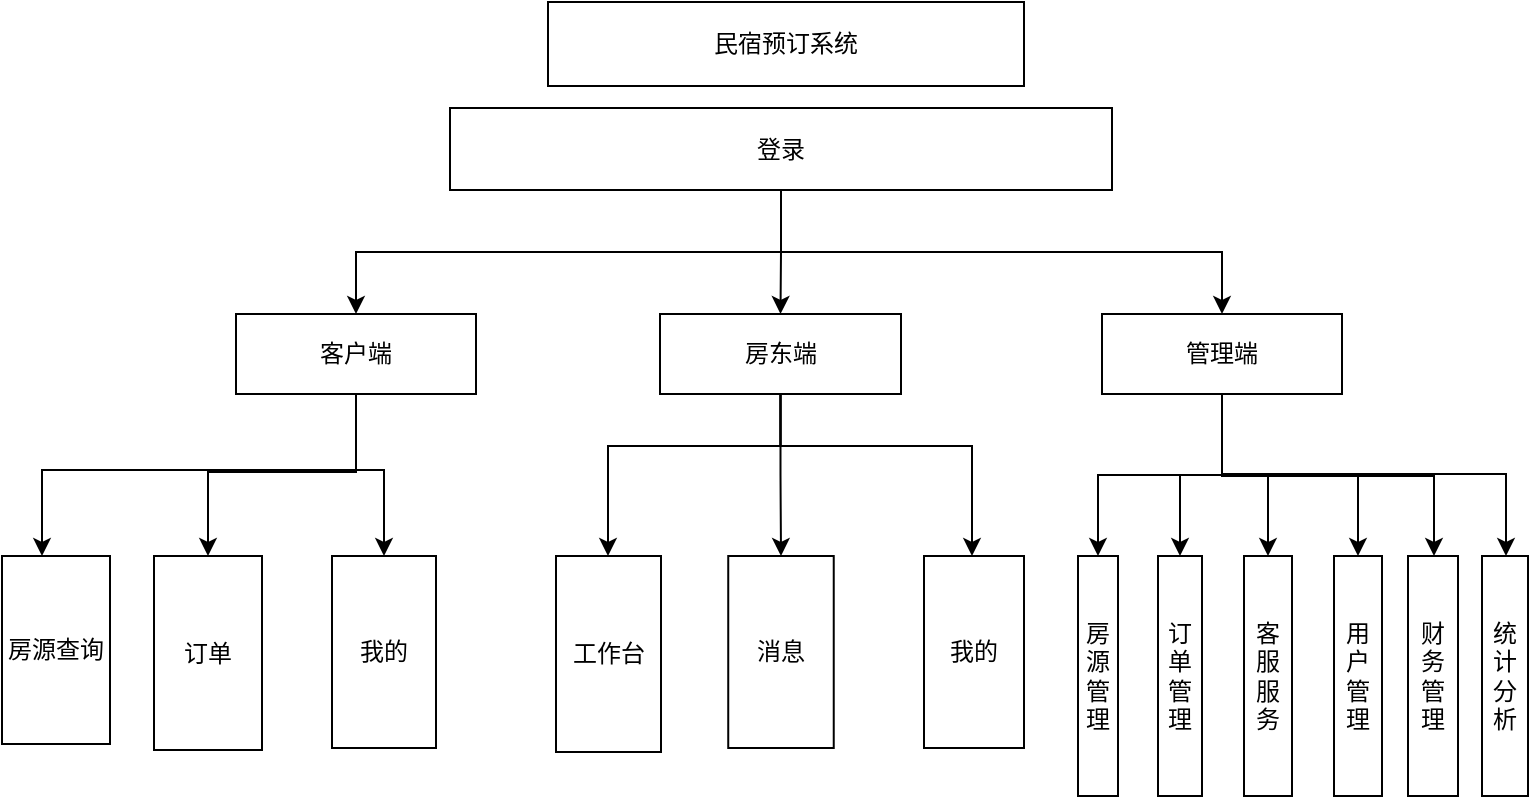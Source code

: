<mxfile version="26.2.14" pages="2">
  <diagram name="第 1 页" id="EE1FdvPi0SUPEJO_9L75">
    <mxGraphModel dx="1034" dy="578" grid="0" gridSize="10" guides="1" tooltips="1" connect="1" arrows="1" fold="1" page="1" pageScale="1" pageWidth="827" pageHeight="1169" background="#ffffff" math="0" shadow="0">
      <root>
        <mxCell id="0" />
        <mxCell id="1" parent="0" />
        <mxCell id="kZzPBTxeL-IcbpN5rvKB-13" style="edgeStyle=orthogonalEdgeStyle;rounded=0;orthogonalLoop=1;jettySize=auto;html=1;" edge="1" parent="1" source="kZzPBTxeL-IcbpN5rvKB-9" target="kZzPBTxeL-IcbpN5rvKB-11">
          <mxGeometry relative="1" as="geometry" />
        </mxCell>
        <mxCell id="kZzPBTxeL-IcbpN5rvKB-14" style="edgeStyle=orthogonalEdgeStyle;rounded=0;orthogonalLoop=1;jettySize=auto;html=1;" edge="1" parent="1" source="kZzPBTxeL-IcbpN5rvKB-9" target="kZzPBTxeL-IcbpN5rvKB-10">
          <mxGeometry relative="1" as="geometry" />
        </mxCell>
        <mxCell id="kZzPBTxeL-IcbpN5rvKB-15" style="edgeStyle=orthogonalEdgeStyle;rounded=0;orthogonalLoop=1;jettySize=auto;html=1;" edge="1" parent="1" source="kZzPBTxeL-IcbpN5rvKB-9" target="kZzPBTxeL-IcbpN5rvKB-12">
          <mxGeometry relative="1" as="geometry" />
        </mxCell>
        <mxCell id="kZzPBTxeL-IcbpN5rvKB-9" value="登录" style="rounded=0;whiteSpace=wrap;html=1;fillColor=none;" vertex="1" parent="1">
          <mxGeometry x="257" y="57" width="331" height="41" as="geometry" />
        </mxCell>
        <mxCell id="kZzPBTxeL-IcbpN5rvKB-23" style="edgeStyle=orthogonalEdgeStyle;rounded=0;orthogonalLoop=1;jettySize=auto;html=1;" edge="1" parent="1" source="kZzPBTxeL-IcbpN5rvKB-10" target="kZzPBTxeL-IcbpN5rvKB-16">
          <mxGeometry relative="1" as="geometry">
            <Array as="points">
              <mxPoint x="210" y="238" />
              <mxPoint x="53" y="238" />
            </Array>
          </mxGeometry>
        </mxCell>
        <mxCell id="kZzPBTxeL-IcbpN5rvKB-29" style="edgeStyle=orthogonalEdgeStyle;rounded=0;orthogonalLoop=1;jettySize=auto;html=1;" edge="1" parent="1" source="kZzPBTxeL-IcbpN5rvKB-10" target="kZzPBTxeL-IcbpN5rvKB-19">
          <mxGeometry relative="1" as="geometry">
            <Array as="points">
              <mxPoint x="210" y="239" />
              <mxPoint x="136" y="239" />
            </Array>
          </mxGeometry>
        </mxCell>
        <mxCell id="kZzPBTxeL-IcbpN5rvKB-30" style="edgeStyle=orthogonalEdgeStyle;rounded=0;orthogonalLoop=1;jettySize=auto;html=1;entryX=0;entryY=0.5;entryDx=0;entryDy=0;" edge="1" parent="1" source="kZzPBTxeL-IcbpN5rvKB-10" target="kZzPBTxeL-IcbpN5rvKB-18">
          <mxGeometry relative="1" as="geometry">
            <Array as="points">
              <mxPoint x="210" y="238" />
              <mxPoint x="224" y="238" />
              <mxPoint x="224" y="279" />
            </Array>
          </mxGeometry>
        </mxCell>
        <mxCell id="kZzPBTxeL-IcbpN5rvKB-10" value="客户端" style="rounded=0;whiteSpace=wrap;html=1;" vertex="1" parent="1">
          <mxGeometry x="150" y="160" width="120" height="40" as="geometry" />
        </mxCell>
        <mxCell id="kZzPBTxeL-IcbpN5rvKB-31" style="edgeStyle=orthogonalEdgeStyle;rounded=0;orthogonalLoop=1;jettySize=auto;html=1;" edge="1" parent="1" source="kZzPBTxeL-IcbpN5rvKB-11" target="kZzPBTxeL-IcbpN5rvKB-20">
          <mxGeometry relative="1" as="geometry">
            <Array as="points">
              <mxPoint x="423" y="226" />
              <mxPoint x="336" y="226" />
            </Array>
          </mxGeometry>
        </mxCell>
        <mxCell id="kZzPBTxeL-IcbpN5rvKB-33" style="edgeStyle=orthogonalEdgeStyle;rounded=0;orthogonalLoop=1;jettySize=auto;html=1;" edge="1" parent="1" source="kZzPBTxeL-IcbpN5rvKB-11" target="kZzPBTxeL-IcbpN5rvKB-22">
          <mxGeometry relative="1" as="geometry" />
        </mxCell>
        <mxCell id="kZzPBTxeL-IcbpN5rvKB-34" style="edgeStyle=orthogonalEdgeStyle;rounded=0;orthogonalLoop=1;jettySize=auto;html=1;" edge="1" parent="1" source="kZzPBTxeL-IcbpN5rvKB-11" target="kZzPBTxeL-IcbpN5rvKB-21">
          <mxGeometry relative="1" as="geometry">
            <Array as="points">
              <mxPoint x="423" y="226" />
              <mxPoint x="518" y="226" />
            </Array>
          </mxGeometry>
        </mxCell>
        <mxCell id="kZzPBTxeL-IcbpN5rvKB-11" value="房东端" style="rounded=0;whiteSpace=wrap;html=1;" vertex="1" parent="1">
          <mxGeometry x="362" y="160" width="120.5" height="40" as="geometry" />
        </mxCell>
        <mxCell id="kZzPBTxeL-IcbpN5rvKB-44" style="edgeStyle=orthogonalEdgeStyle;rounded=0;orthogonalLoop=1;jettySize=auto;html=1;" edge="1" parent="1" source="kZzPBTxeL-IcbpN5rvKB-12" target="kZzPBTxeL-IcbpN5rvKB-37">
          <mxGeometry relative="1" as="geometry" />
        </mxCell>
        <mxCell id="kZzPBTxeL-IcbpN5rvKB-45" style="edgeStyle=orthogonalEdgeStyle;rounded=0;orthogonalLoop=1;jettySize=auto;html=1;" edge="1" parent="1" source="kZzPBTxeL-IcbpN5rvKB-12" target="kZzPBTxeL-IcbpN5rvKB-28">
          <mxGeometry relative="1" as="geometry" />
        </mxCell>
        <mxCell id="kZzPBTxeL-IcbpN5rvKB-46" style="edgeStyle=orthogonalEdgeStyle;rounded=0;orthogonalLoop=1;jettySize=auto;html=1;" edge="1" parent="1" source="kZzPBTxeL-IcbpN5rvKB-12" target="kZzPBTxeL-IcbpN5rvKB-38">
          <mxGeometry relative="1" as="geometry" />
        </mxCell>
        <mxCell id="kZzPBTxeL-IcbpN5rvKB-47" style="edgeStyle=orthogonalEdgeStyle;rounded=0;orthogonalLoop=1;jettySize=auto;html=1;" edge="1" parent="1" source="kZzPBTxeL-IcbpN5rvKB-12" target="kZzPBTxeL-IcbpN5rvKB-36">
          <mxGeometry relative="1" as="geometry" />
        </mxCell>
        <mxCell id="kZzPBTxeL-IcbpN5rvKB-48" style="edgeStyle=orthogonalEdgeStyle;rounded=0;orthogonalLoop=1;jettySize=auto;html=1;" edge="1" parent="1" source="kZzPBTxeL-IcbpN5rvKB-12" target="kZzPBTxeL-IcbpN5rvKB-35">
          <mxGeometry relative="1" as="geometry">
            <Array as="points">
              <mxPoint x="643" y="241" />
              <mxPoint x="749" y="241" />
            </Array>
          </mxGeometry>
        </mxCell>
        <mxCell id="kZzPBTxeL-IcbpN5rvKB-49" style="edgeStyle=orthogonalEdgeStyle;rounded=0;orthogonalLoop=1;jettySize=auto;html=1;" edge="1" parent="1" source="kZzPBTxeL-IcbpN5rvKB-12" target="kZzPBTxeL-IcbpN5rvKB-42">
          <mxGeometry relative="1" as="geometry">
            <Array as="points">
              <mxPoint x="643" y="240" />
              <mxPoint x="785" y="240" />
            </Array>
          </mxGeometry>
        </mxCell>
        <mxCell id="kZzPBTxeL-IcbpN5rvKB-12" value="管理端" style="rounded=0;whiteSpace=wrap;html=1;" vertex="1" parent="1">
          <mxGeometry x="583" y="160" width="120" height="40" as="geometry" />
        </mxCell>
        <mxCell id="kZzPBTxeL-IcbpN5rvKB-16" value="房源查询" style="rounded=0;whiteSpace=wrap;html=1;direction=south;" vertex="1" parent="1">
          <mxGeometry x="33" y="281" width="54" height="94" as="geometry" />
        </mxCell>
        <mxCell id="kZzPBTxeL-IcbpN5rvKB-18" value="我的" style="rounded=0;whiteSpace=wrap;html=1;direction=south;" vertex="1" parent="1">
          <mxGeometry x="198" y="281" width="52" height="96" as="geometry" />
        </mxCell>
        <mxCell id="kZzPBTxeL-IcbpN5rvKB-19" value="订单" style="rounded=0;whiteSpace=wrap;html=1;direction=south;" vertex="1" parent="1">
          <mxGeometry x="109" y="281" width="54" height="97" as="geometry" />
        </mxCell>
        <mxCell id="kZzPBTxeL-IcbpN5rvKB-20" value="工作台" style="rounded=0;whiteSpace=wrap;html=1;direction=south;" vertex="1" parent="1">
          <mxGeometry x="310" y="281" width="52.5" height="98" as="geometry" />
        </mxCell>
        <mxCell id="kZzPBTxeL-IcbpN5rvKB-21" value="我的" style="rounded=0;whiteSpace=wrap;html=1;direction=south;" vertex="1" parent="1">
          <mxGeometry x="494" y="281" width="50" height="96" as="geometry" />
        </mxCell>
        <mxCell id="kZzPBTxeL-IcbpN5rvKB-22" value="消息" style="rounded=0;whiteSpace=wrap;html=1;direction=south;" vertex="1" parent="1">
          <mxGeometry x="396.12" y="281" width="52.75" height="96" as="geometry" />
        </mxCell>
        <mxCell id="kZzPBTxeL-IcbpN5rvKB-27" value="民宿预订系统" style="rounded=0;whiteSpace=wrap;html=1;" vertex="1" parent="1">
          <mxGeometry x="306" y="4" width="238" height="42" as="geometry" />
        </mxCell>
        <mxCell id="kZzPBTxeL-IcbpN5rvKB-28" value="订单管理" style="rounded=0;whiteSpace=wrap;html=1;direction=south;" vertex="1" parent="1">
          <mxGeometry x="611" y="281" width="22" height="120" as="geometry" />
        </mxCell>
        <mxCell id="kZzPBTxeL-IcbpN5rvKB-35" value="财务管理" style="rounded=0;whiteSpace=wrap;html=1;direction=south;" vertex="1" parent="1">
          <mxGeometry x="736" y="281" width="25" height="120" as="geometry" />
        </mxCell>
        <mxCell id="kZzPBTxeL-IcbpN5rvKB-36" value="用户管理" style="rounded=0;whiteSpace=wrap;html=1;direction=south;" vertex="1" parent="1">
          <mxGeometry x="699" y="281" width="24" height="120" as="geometry" />
        </mxCell>
        <mxCell id="kZzPBTxeL-IcbpN5rvKB-37" value="房源管理" style="rounded=0;whiteSpace=wrap;html=1;direction=south;" vertex="1" parent="1">
          <mxGeometry x="571" y="281" width="20" height="120" as="geometry" />
        </mxCell>
        <mxCell id="kZzPBTxeL-IcbpN5rvKB-38" value="客服服务" style="rounded=0;whiteSpace=wrap;html=1;direction=south;" vertex="1" parent="1">
          <mxGeometry x="654" y="281" width="24" height="120" as="geometry" />
        </mxCell>
        <mxCell id="kZzPBTxeL-IcbpN5rvKB-42" value="统计分析" style="rounded=0;whiteSpace=wrap;html=1;direction=south;" vertex="1" parent="1">
          <mxGeometry x="773" y="281" width="23" height="120" as="geometry" />
        </mxCell>
      </root>
    </mxGraphModel>
  </diagram>
  <diagram id="mqnN_yWX03HHrvrMGJ0k" name="第 2 页">
    <mxGraphModel grid="1" page="1" gridSize="10" guides="1" tooltips="1" connect="1" arrows="1" fold="1" pageScale="1" pageWidth="827" pageHeight="1169" math="0" shadow="0">
      <root>
        <mxCell id="0" />
        <mxCell id="1" parent="0" />
      </root>
    </mxGraphModel>
  </diagram>
</mxfile>
